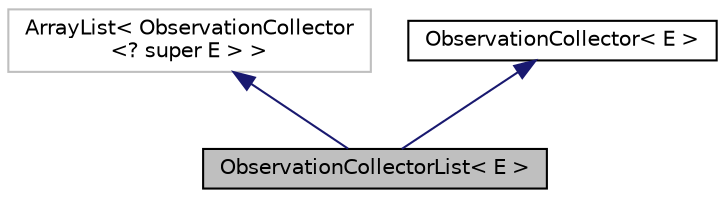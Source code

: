 digraph "ObservationCollectorList&lt; E &gt;"
{
 // INTERACTIVE_SVG=YES
  bgcolor="transparent";
  edge [fontname="Helvetica",fontsize="10",labelfontname="Helvetica",labelfontsize="10"];
  node [fontname="Helvetica",fontsize="10",shape=record];
  Node0 [label="ObservationCollectorList\< E \>",height=0.2,width=0.4,color="black", fillcolor="grey75", style="filled", fontcolor="black"];
  Node1 -> Node0 [dir="back",color="midnightblue",fontsize="10",style="solid",fontname="Helvetica"];
  Node1 [label="ArrayList\< ObservationCollector\l\<? super E \> \>",height=0.2,width=0.4,color="grey75"];
  Node2 -> Node0 [dir="back",color="midnightblue",fontsize="10",style="solid",fontname="Helvetica"];
  Node2 [label="ObservationCollector\< E \>",height=0.2,width=0.4,color="black",URL="$da/d9b/interfaceumontreal_1_1ssj_1_1mcqmctools_1_1anova_1_1ObservationCollector.html"];
}
